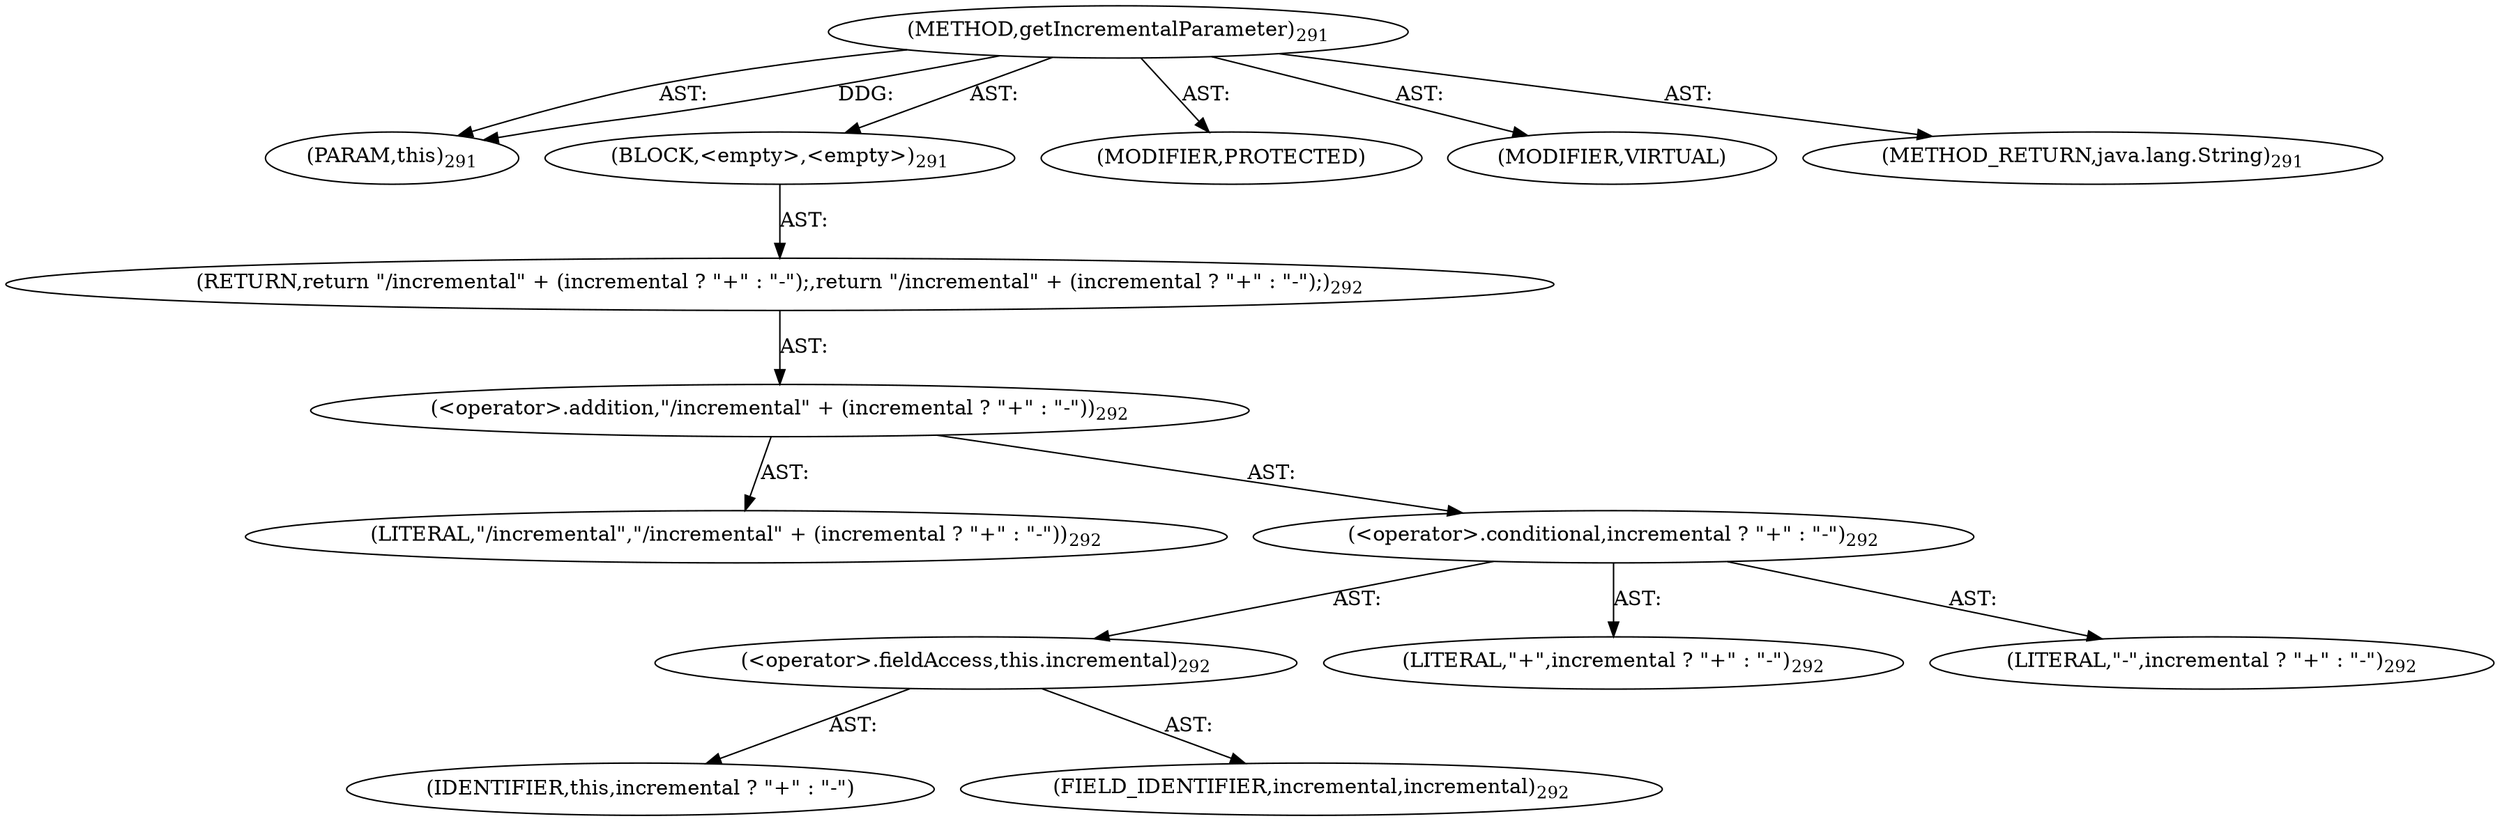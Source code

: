digraph "getIncrementalParameter" {  
"111669149706" [label = <(METHOD,getIncrementalParameter)<SUB>291</SUB>> ]
"115964117011" [label = <(PARAM,this)<SUB>291</SUB>> ]
"25769803790" [label = <(BLOCK,&lt;empty&gt;,&lt;empty&gt;)<SUB>291</SUB>> ]
"146028888070" [label = <(RETURN,return &quot;/incremental&quot; + (incremental ? &quot;+&quot; : &quot;-&quot;);,return &quot;/incremental&quot; + (incremental ? &quot;+&quot; : &quot;-&quot;);)<SUB>292</SUB>> ]
"30064771117" [label = <(&lt;operator&gt;.addition,&quot;/incremental&quot; + (incremental ? &quot;+&quot; : &quot;-&quot;))<SUB>292</SUB>> ]
"90194313237" [label = <(LITERAL,&quot;/incremental&quot;,&quot;/incremental&quot; + (incremental ? &quot;+&quot; : &quot;-&quot;))<SUB>292</SUB>> ]
"30064771118" [label = <(&lt;operator&gt;.conditional,incremental ? &quot;+&quot; : &quot;-&quot;)<SUB>292</SUB>> ]
"30064771119" [label = <(&lt;operator&gt;.fieldAccess,this.incremental)<SUB>292</SUB>> ]
"68719476776" [label = <(IDENTIFIER,this,incremental ? &quot;+&quot; : &quot;-&quot;)> ]
"55834574868" [label = <(FIELD_IDENTIFIER,incremental,incremental)<SUB>292</SUB>> ]
"90194313238" [label = <(LITERAL,&quot;+&quot;,incremental ? &quot;+&quot; : &quot;-&quot;)<SUB>292</SUB>> ]
"90194313239" [label = <(LITERAL,&quot;-&quot;,incremental ? &quot;+&quot; : &quot;-&quot;)<SUB>292</SUB>> ]
"133143986202" [label = <(MODIFIER,PROTECTED)> ]
"133143986203" [label = <(MODIFIER,VIRTUAL)> ]
"128849018890" [label = <(METHOD_RETURN,java.lang.String)<SUB>291</SUB>> ]
  "111669149706" -> "115964117011"  [ label = "AST: "] 
  "111669149706" -> "25769803790"  [ label = "AST: "] 
  "111669149706" -> "133143986202"  [ label = "AST: "] 
  "111669149706" -> "133143986203"  [ label = "AST: "] 
  "111669149706" -> "128849018890"  [ label = "AST: "] 
  "25769803790" -> "146028888070"  [ label = "AST: "] 
  "146028888070" -> "30064771117"  [ label = "AST: "] 
  "30064771117" -> "90194313237"  [ label = "AST: "] 
  "30064771117" -> "30064771118"  [ label = "AST: "] 
  "30064771118" -> "30064771119"  [ label = "AST: "] 
  "30064771118" -> "90194313238"  [ label = "AST: "] 
  "30064771118" -> "90194313239"  [ label = "AST: "] 
  "30064771119" -> "68719476776"  [ label = "AST: "] 
  "30064771119" -> "55834574868"  [ label = "AST: "] 
  "111669149706" -> "115964117011"  [ label = "DDG: "] 
}
